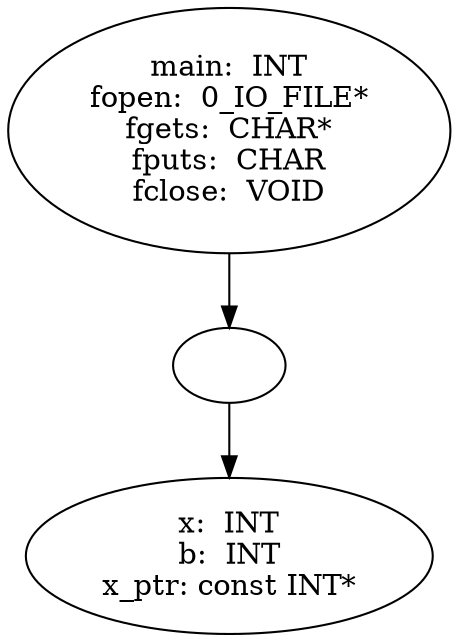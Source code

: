 digraph AST {
  "131770530447168" [label="main:  INT
fopen:  0_IO_FILE*
fgets:  CHAR*
fputs:  CHAR
fclose:  VOID"];
  "131770530447168" -> "131770530447312";
  "131770530447312" [label=""];
  "131770530447312" -> "131770530433392";
  "131770530433392" [label="x:  INT
b:  INT
x_ptr: const INT*"];
}
